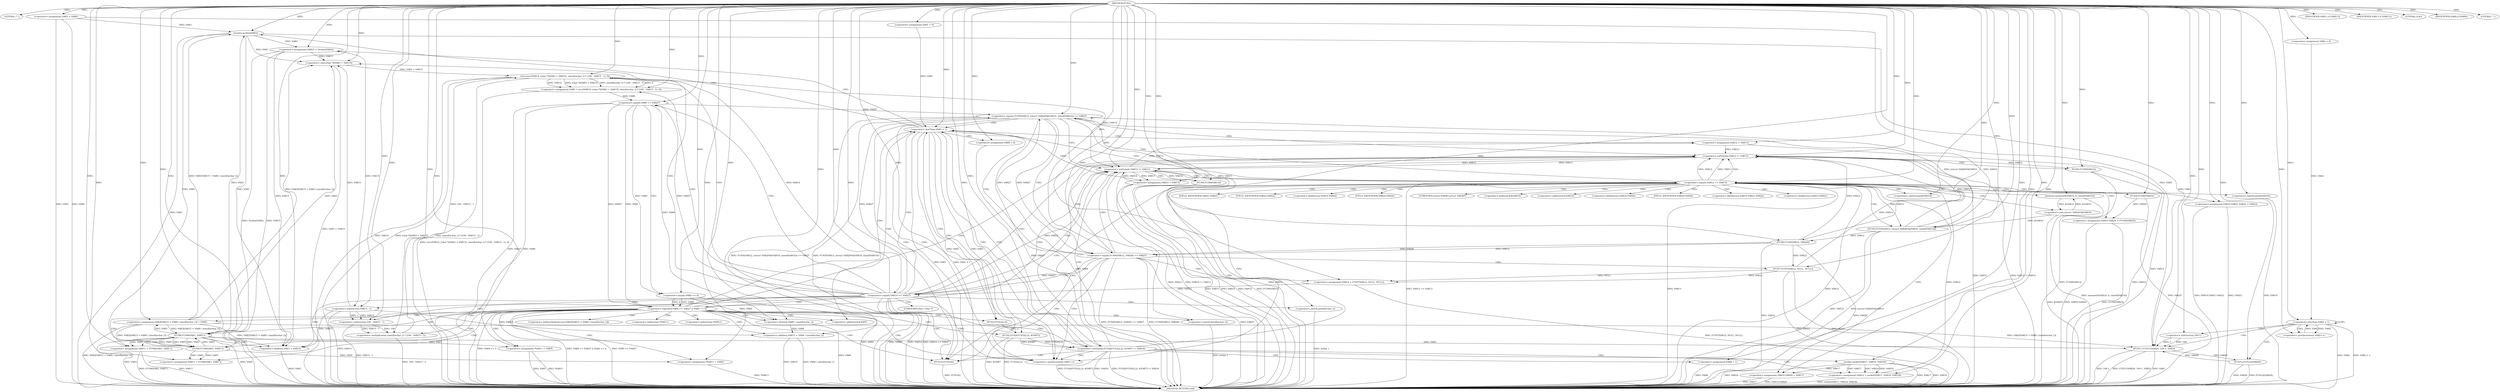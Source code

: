 digraph FUN1 {  
"1000100" [label = "(METHOD,FUN1)" ]
"1000327" [label = "(METHOD_RETURN,void)" ]
"1000105" [label = "(LITERAL,\"\",)" ]
"1000106" [label = "(<operator>.assignment,VAR3 = VAR4)" ]
"1000110" [label = "(<operator>.assignment,VAR1 = 0)" ]
"1000113" [label = "(<operator>.lessThan,VAR1 < 1)" ]
"1000116" [label = "(<operator>.postIncrement,VAR1++)" ]
"1000122" [label = "(<operator>.assignment,VAR8 = 0)" ]
"1000129" [label = "(<operator>.assignment,VAR12 = VAR13)" ]
"1000133" [label = "(<operator>.assignment,VAR14 = VAR13)" ]
"1000137" [label = "(<operator>.assignment,VAR15 = wcslen(VAR3))" ]
"1000139" [label = "(wcslen,wcslen(VAR3))" ]
"1000144" [label = "(<operator>.notEquals,FUN2(FUN3(2,2), &VAR7) != VAR16)" ]
"1000145" [label = "(FUN2,FUN2(FUN3(2,2), &VAR7))" ]
"1000146" [label = "(FUN3,FUN3(2,2))" ]
"1000154" [label = "(<operator>.assignment,VAR8 = 1)" ]
"1000157" [label = "(<operator>.assignment,VAR12 = socket(VAR17, VAR18, VAR19))" ]
"1000159" [label = "(socket,socket(VAR17, VAR18, VAR19))" ]
"1000164" [label = "(<operator>.equals,VAR12 == VAR13)" ]
"1000169" [label = "(memset,memset(&VAR10, 0, sizeof(VAR10)))" ]
"1000173" [label = "(<operator>.sizeOf,sizeof(VAR10))" ]
"1000175" [label = "(<operator>.assignment,VAR10.VAR20 = VAR17)" ]
"1000180" [label = "(<operator>.assignment,VAR10.VAR21.VAR22 = VAR23)" ]
"1000187" [label = "(<operator>.assignment,VAR10.VAR24 = FUN4(VAR25))" ]
"1000191" [label = "(FUN4,FUN4(VAR25))" ]
"1000194" [label = "(<operator>.equals,FUN5(VAR12, (struct VAR26*)&VAR10, sizeof(VAR10)) == VAR27)" ]
"1000195" [label = "(FUN5,FUN5(VAR12, (struct VAR26*)&VAR10, sizeof(VAR10)))" ]
"1000197" [label = "(<operator>.cast,(struct VAR26*)&VAR10)" ]
"1000201" [label = "(<operator>.sizeOf,sizeof(VAR10))" ]
"1000207" [label = "(<operator>.equals,FUN6(VAR12, VAR28) == VAR27)" ]
"1000208" [label = "(FUN6,FUN6(VAR12, VAR28))" ]
"1000214" [label = "(<operator>.assignment,VAR14 = FUN7(VAR12, NULL, NULL))" ]
"1000216" [label = "(FUN7,FUN7(VAR12, NULL, NULL))" ]
"1000221" [label = "(<operator>.equals,VAR14 == VAR27)" ]
"1000226" [label = "(<operator>.assignment,VAR9 = recv(VAR14, (char *)(VAR3 + VAR15), sizeof(wchar_t) * (100 - VAR15 - 1), 0))" ]
"1000228" [label = "(recv,recv(VAR14, (char *)(VAR3 + VAR15), sizeof(wchar_t) * (100 - VAR15 - 1), 0))" ]
"1000230" [label = "(<operator>.cast,(char *)(VAR3 + VAR15))" ]
"1000232" [label = "(<operator>.addition,VAR3 + VAR15)" ]
"1000235" [label = "(<operator>.multiplication,sizeof(wchar_t) * (100 - VAR15 - 1))" ]
"1000236" [label = "(<operator>.sizeOf,sizeof(wchar_t))" ]
"1000238" [label = "(<operator>.subtraction,100 - VAR15 - 1)" ]
"1000240" [label = "(<operator>.subtraction,VAR15 - 1)" ]
"1000245" [label = "(<operator>.logicalOr,VAR9 == VAR27 || VAR9 == 0)" ]
"1000246" [label = "(<operator>.equals,VAR9 == VAR27)" ]
"1000249" [label = "(<operator>.equals,VAR9 == 0)" ]
"1000254" [label = "(<operator>.assignment,VAR3[VAR15 + VAR9 / sizeof(wchar_t)] = VAR5)" ]
"1000257" [label = "(<operator>.addition,VAR15 + VAR9 / sizeof(wchar_t))" ]
"1000259" [label = "(<operator>.division,VAR9 / sizeof(wchar_t))" ]
"1000261" [label = "(<operator>.sizeOf,sizeof(wchar_t))" ]
"1000264" [label = "(<operator>.assignment,VAR11 = FUN8(VAR3, VAR5''))" ]
"1000266" [label = "(FUN8,FUN8(VAR3, VAR5''))" ]
"1000270" [label = "(IDENTIFIER,VAR11,if (VAR11))" ]
"1000272" [label = "(<operator>.assignment,*VAR11 = VAR5)" ]
"1000276" [label = "(<operator>.assignment,VAR11 = FUN8(VAR3, VAR5''))" ]
"1000278" [label = "(FUN8,FUN8(VAR3, VAR5''))" ]
"1000282" [label = "(IDENTIFIER,VAR11,if (VAR11))" ]
"1000284" [label = "(<operator>.assignment,*VAR11 = VAR5)" ]
"1000288" [label = "(LITERAL,0,do)" ]
"1000290" [label = "(<operator>.notEquals,VAR12 != VAR13)" ]
"1000294" [label = "(FUN9,FUN9(VAR12))" ]
"1000297" [label = "(<operator>.notEquals,VAR14 != VAR13)" ]
"1000301" [label = "(FUN9,FUN9(VAR14))" ]
"1000304" [label = "(IDENTIFIER,VAR8,if (VAR8))" ]
"1000306" [label = "(FUN10,FUN10())" ]
"1000308" [label = "(<operator>.assignment,VAR2 = 0)" ]
"1000311" [label = "(<operator>.lessThan,VAR2 < 1)" ]
"1000314" [label = "(<operator>.postIncrement,VAR2++)" ]
"1000318" [label = "(LITERAL,\"\",)" ]
"1000319" [label = "(FUN11,FUN11(VAR29, 100-1, VAR3))" ]
"1000321" [label = "(<operator>.subtraction,100-1)" ]
"1000325" [label = "(FUN12,FUN12(VAR29))" ]
"1000149" [label = "(<operator>.addressOf,&VAR7)" ]
"1000170" [label = "(<operator>.addressOf,&VAR10)" ]
"1000176" [label = "(<operator>.fieldAccess,VAR10.VAR20)" ]
"1000178" [label = "(FIELD_IDENTIFIER,VAR20,VAR20)" ]
"1000181" [label = "(<operator>.fieldAccess,VAR10.VAR21.VAR22)" ]
"1000182" [label = "(<operator>.fieldAccess,VAR10.VAR21)" ]
"1000184" [label = "(FIELD_IDENTIFIER,VAR21,VAR21)" ]
"1000185" [label = "(FIELD_IDENTIFIER,VAR22,VAR22)" ]
"1000188" [label = "(<operator>.fieldAccess,VAR10.VAR24)" ]
"1000190" [label = "(FIELD_IDENTIFIER,VAR24,VAR24)" ]
"1000198" [label = "(UNKNOWN,struct VAR26*,struct VAR26*)" ]
"1000199" [label = "(<operator>.addressOf,&VAR10)" ]
"1000231" [label = "(UNKNOWN,char *,char *)" ]
"1000255" [label = "(<operator>.indirectIndexAccess,VAR3[VAR15 + VAR9 / sizeof(wchar_t)])" ]
"1000273" [label = "(<operator>.indirection,*VAR11)" ]
"1000285" [label = "(<operator>.indirection,*VAR11)" ]
  "1000207" -> "1000327"  [ label = "DDG: FUN6(VAR12, VAR28) == VAR27"] 
  "1000245" -> "1000327"  [ label = "DDG: VAR9 == VAR27 || VAR9 == 0"] 
  "1000257" -> "1000327"  [ label = "DDG: VAR9 / sizeof(wchar_t)"] 
  "1000325" -> "1000327"  [ label = "DDG: VAR29"] 
  "1000187" -> "1000327"  [ label = "DDG: VAR10.VAR24"] 
  "1000246" -> "1000327"  [ label = "DDG: VAR27"] 
  "1000157" -> "1000327"  [ label = "DDG: socket(VAR17, VAR18, VAR19)"] 
  "1000129" -> "1000327"  [ label = "DDG: VAR12"] 
  "1000164" -> "1000327"  [ label = "DDG: VAR12 == VAR13"] 
  "1000259" -> "1000327"  [ label = "DDG: VAR9"] 
  "1000180" -> "1000327"  [ label = "DDG: VAR23"] 
  "1000297" -> "1000327"  [ label = "DDG: VAR14"] 
  "1000290" -> "1000327"  [ label = "DDG: VAR12"] 
  "1000311" -> "1000327"  [ label = "DDG: VAR2"] 
  "1000221" -> "1000327"  [ label = "DDG: VAR14 == VAR27"] 
  "1000194" -> "1000327"  [ label = "DDG: FUN5(VAR12, (struct VAR26*)&VAR10, sizeof(VAR10)) == VAR27"] 
  "1000221" -> "1000327"  [ label = "DDG: VAR27"] 
  "1000106" -> "1000327"  [ label = "DDG: VAR4"] 
  "1000236" -> "1000327"  [ label = "DDG: wchar_t"] 
  "1000208" -> "1000327"  [ label = "DDG: VAR12"] 
  "1000284" -> "1000327"  [ label = "DDG: *VAR11"] 
  "1000208" -> "1000327"  [ label = "DDG: VAR28"] 
  "1000106" -> "1000327"  [ label = "DDG: VAR3"] 
  "1000294" -> "1000327"  [ label = "DDG: FUN9(VAR12)"] 
  "1000144" -> "1000327"  [ label = "DDG: VAR16"] 
  "1000232" -> "1000327"  [ label = "DDG: VAR3"] 
  "1000290" -> "1000327"  [ label = "DDG: VAR12 != VAR13"] 
  "1000169" -> "1000327"  [ label = "DDG: memset(&VAR10, 0, sizeof(VAR10))"] 
  "1000228" -> "1000327"  [ label = "DDG: sizeof(wchar_t) * (100 - VAR15 - 1)"] 
  "1000278" -> "1000327"  [ label = "DDG: VAR5"] 
  "1000214" -> "1000327"  [ label = "DDG: FUN7(VAR12, NULL, NULL)"] 
  "1000284" -> "1000327"  [ label = "DDG: VAR5"] 
  "1000175" -> "1000327"  [ label = "DDG: VAR17"] 
  "1000254" -> "1000327"  [ label = "DDG: VAR3[VAR15 + VAR9 / sizeof(wchar_t)]"] 
  "1000297" -> "1000327"  [ label = "DDG: VAR13"] 
  "1000216" -> "1000327"  [ label = "DDG: NULL"] 
  "1000238" -> "1000327"  [ label = "DDG: VAR15 - 1"] 
  "1000216" -> "1000327"  [ label = "DDG: VAR12"] 
  "1000311" -> "1000327"  [ label = "DDG: VAR2 < 1"] 
  "1000159" -> "1000327"  [ label = "DDG: VAR17"] 
  "1000226" -> "1000327"  [ label = "DDG: recv(VAR14, (char *)(VAR3 + VAR15), sizeof(wchar_t) * (100 - VAR15 - 1), 0)"] 
  "1000319" -> "1000327"  [ label = "DDG: FUN11(VAR29, 100-1, VAR3)"] 
  "1000235" -> "1000327"  [ label = "DDG: 100 - VAR15 - 1"] 
  "1000113" -> "1000327"  [ label = "DDG: VAR1"] 
  "1000122" -> "1000327"  [ label = "DDG: VAR8"] 
  "1000137" -> "1000327"  [ label = "DDG: wcslen(VAR3)"] 
  "1000164" -> "1000327"  [ label = "DDG: VAR13"] 
  "1000139" -> "1000327"  [ label = "DDG: VAR3"] 
  "1000194" -> "1000327"  [ label = "DDG: FUN5(VAR12, (struct VAR26*)&VAR10, sizeof(VAR10))"] 
  "1000228" -> "1000327"  [ label = "DDG: VAR14"] 
  "1000154" -> "1000327"  [ label = "DDG: VAR8"] 
  "1000144" -> "1000327"  [ label = "DDG: FUN2(FUN3(2,2), &VAR7) != VAR16"] 
  "1000133" -> "1000327"  [ label = "DDG: VAR14"] 
  "1000180" -> "1000327"  [ label = "DDG: VAR10.VAR21.VAR22"] 
  "1000301" -> "1000327"  [ label = "DDG: FUN9(VAR14)"] 
  "1000187" -> "1000327"  [ label = "DDG: FUN4(VAR25)"] 
  "1000194" -> "1000327"  [ label = "DDG: VAR27"] 
  "1000221" -> "1000327"  [ label = "DDG: VAR14"] 
  "1000207" -> "1000327"  [ label = "DDG: FUN6(VAR12, VAR28)"] 
  "1000145" -> "1000327"  [ label = "DDG: &VAR7"] 
  "1000175" -> "1000327"  [ label = "DDG: VAR10.VAR20"] 
  "1000257" -> "1000327"  [ label = "DDG: VAR15"] 
  "1000306" -> "1000327"  [ label = "DDG: FUN10()"] 
  "1000301" -> "1000327"  [ label = "DDG: VAR14"] 
  "1000276" -> "1000327"  [ label = "DDG: FUN8(VAR3, VAR5'')"] 
  "1000297" -> "1000327"  [ label = "DDG: VAR14 != VAR13"] 
  "1000261" -> "1000327"  [ label = "DDG: wchar_t"] 
  "1000294" -> "1000327"  [ label = "DDG: VAR12"] 
  "1000195" -> "1000327"  [ label = "DDG: (struct VAR26*)&VAR10"] 
  "1000197" -> "1000327"  [ label = "DDG: &VAR10"] 
  "1000272" -> "1000327"  [ label = "DDG: *VAR11"] 
  "1000319" -> "1000327"  [ label = "DDG: VAR3"] 
  "1000230" -> "1000327"  [ label = "DDG: VAR3 + VAR15"] 
  "1000133" -> "1000327"  [ label = "DDG: VAR13"] 
  "1000113" -> "1000327"  [ label = "DDG: VAR1 < 1"] 
  "1000207" -> "1000327"  [ label = "DDG: VAR27"] 
  "1000325" -> "1000327"  [ label = "DDG: FUN12(VAR29)"] 
  "1000228" -> "1000327"  [ label = "DDG: (char *)(VAR3 + VAR15)"] 
  "1000276" -> "1000327"  [ label = "DDG: VAR11"] 
  "1000144" -> "1000327"  [ label = "DDG: FUN2(FUN3(2,2), &VAR7)"] 
  "1000249" -> "1000327"  [ label = "DDG: VAR9"] 
  "1000319" -> "1000327"  [ label = "DDG: 100-1"] 
  "1000137" -> "1000327"  [ label = "DDG: VAR15"] 
  "1000195" -> "1000327"  [ label = "DDG: VAR12"] 
  "1000159" -> "1000327"  [ label = "DDG: VAR19"] 
  "1000245" -> "1000327"  [ label = "DDG: VAR9 == VAR27"] 
  "1000145" -> "1000327"  [ label = "DDG: FUN3(2,2)"] 
  "1000240" -> "1000327"  [ label = "DDG: VAR15"] 
  "1000159" -> "1000327"  [ label = "DDG: VAR18"] 
  "1000191" -> "1000327"  [ label = "DDG: VAR25"] 
  "1000278" -> "1000327"  [ label = "DDG: VAR3"] 
  "1000246" -> "1000327"  [ label = "DDG: VAR9"] 
  "1000245" -> "1000327"  [ label = "DDG: VAR9 == 0"] 
  "1000201" -> "1000327"  [ label = "DDG: VAR10"] 
  "1000164" -> "1000327"  [ label = "DDG: VAR12"] 
  "1000100" -> "1000105"  [ label = "DDG: "] 
  "1000100" -> "1000106"  [ label = "DDG: "] 
  "1000100" -> "1000110"  [ label = "DDG: "] 
  "1000116" -> "1000113"  [ label = "DDG: VAR1"] 
  "1000110" -> "1000113"  [ label = "DDG: VAR1"] 
  "1000100" -> "1000113"  [ label = "DDG: "] 
  "1000113" -> "1000116"  [ label = "DDG: VAR1"] 
  "1000100" -> "1000116"  [ label = "DDG: "] 
  "1000100" -> "1000122"  [ label = "DDG: "] 
  "1000297" -> "1000129"  [ label = "DDG: VAR13"] 
  "1000100" -> "1000129"  [ label = "DDG: "] 
  "1000100" -> "1000133"  [ label = "DDG: "] 
  "1000297" -> "1000133"  [ label = "DDG: VAR13"] 
  "1000139" -> "1000137"  [ label = "DDG: VAR3"] 
  "1000100" -> "1000137"  [ label = "DDG: "] 
  "1000254" -> "1000139"  [ label = "DDG: VAR3[VAR15 + VAR9 / sizeof(wchar_t)]"] 
  "1000278" -> "1000139"  [ label = "DDG: VAR3"] 
  "1000106" -> "1000139"  [ label = "DDG: VAR3"] 
  "1000100" -> "1000139"  [ label = "DDG: "] 
  "1000145" -> "1000144"  [ label = "DDG: FUN3(2,2)"] 
  "1000145" -> "1000144"  [ label = "DDG: &VAR7"] 
  "1000146" -> "1000145"  [ label = "DDG: 2"] 
  "1000100" -> "1000146"  [ label = "DDG: "] 
  "1000100" -> "1000144"  [ label = "DDG: "] 
  "1000100" -> "1000154"  [ label = "DDG: "] 
  "1000159" -> "1000157"  [ label = "DDG: VAR17"] 
  "1000159" -> "1000157"  [ label = "DDG: VAR18"] 
  "1000159" -> "1000157"  [ label = "DDG: VAR19"] 
  "1000100" -> "1000157"  [ label = "DDG: "] 
  "1000100" -> "1000159"  [ label = "DDG: "] 
  "1000157" -> "1000164"  [ label = "DDG: VAR12"] 
  "1000100" -> "1000164"  [ label = "DDG: "] 
  "1000297" -> "1000164"  [ label = "DDG: VAR13"] 
  "1000197" -> "1000169"  [ label = "DDG: &VAR10"] 
  "1000100" -> "1000169"  [ label = "DDG: "] 
  "1000100" -> "1000173"  [ label = "DDG: "] 
  "1000159" -> "1000175"  [ label = "DDG: VAR17"] 
  "1000100" -> "1000175"  [ label = "DDG: "] 
  "1000100" -> "1000180"  [ label = "DDG: "] 
  "1000191" -> "1000187"  [ label = "DDG: VAR25"] 
  "1000100" -> "1000191"  [ label = "DDG: "] 
  "1000195" -> "1000194"  [ label = "DDG: VAR12"] 
  "1000195" -> "1000194"  [ label = "DDG: (struct VAR26*)&VAR10"] 
  "1000164" -> "1000195"  [ label = "DDG: VAR12"] 
  "1000100" -> "1000195"  [ label = "DDG: "] 
  "1000197" -> "1000195"  [ label = "DDG: &VAR10"] 
  "1000169" -> "1000197"  [ label = "DDG: &VAR10"] 
  "1000100" -> "1000201"  [ label = "DDG: "] 
  "1000246" -> "1000194"  [ label = "DDG: VAR27"] 
  "1000221" -> "1000194"  [ label = "DDG: VAR27"] 
  "1000207" -> "1000194"  [ label = "DDG: VAR27"] 
  "1000100" -> "1000194"  [ label = "DDG: "] 
  "1000208" -> "1000207"  [ label = "DDG: VAR12"] 
  "1000208" -> "1000207"  [ label = "DDG: VAR28"] 
  "1000195" -> "1000208"  [ label = "DDG: VAR12"] 
  "1000100" -> "1000208"  [ label = "DDG: "] 
  "1000194" -> "1000207"  [ label = "DDG: VAR27"] 
  "1000100" -> "1000207"  [ label = "DDG: "] 
  "1000216" -> "1000214"  [ label = "DDG: VAR12"] 
  "1000216" -> "1000214"  [ label = "DDG: NULL"] 
  "1000100" -> "1000214"  [ label = "DDG: "] 
  "1000208" -> "1000216"  [ label = "DDG: VAR12"] 
  "1000100" -> "1000216"  [ label = "DDG: "] 
  "1000214" -> "1000221"  [ label = "DDG: VAR14"] 
  "1000100" -> "1000221"  [ label = "DDG: "] 
  "1000207" -> "1000221"  [ label = "DDG: VAR27"] 
  "1000228" -> "1000226"  [ label = "DDG: VAR14"] 
  "1000228" -> "1000226"  [ label = "DDG: (char *)(VAR3 + VAR15)"] 
  "1000228" -> "1000226"  [ label = "DDG: sizeof(wchar_t) * (100 - VAR15 - 1)"] 
  "1000228" -> "1000226"  [ label = "DDG: 0"] 
  "1000100" -> "1000226"  [ label = "DDG: "] 
  "1000221" -> "1000228"  [ label = "DDG: VAR14"] 
  "1000100" -> "1000228"  [ label = "DDG: "] 
  "1000230" -> "1000228"  [ label = "DDG: VAR3 + VAR15"] 
  "1000254" -> "1000230"  [ label = "DDG: VAR3[VAR15 + VAR9 / sizeof(wchar_t)]"] 
  "1000139" -> "1000230"  [ label = "DDG: VAR3"] 
  "1000278" -> "1000230"  [ label = "DDG: VAR3"] 
  "1000100" -> "1000230"  [ label = "DDG: "] 
  "1000137" -> "1000230"  [ label = "DDG: VAR15"] 
  "1000240" -> "1000230"  [ label = "DDG: VAR15"] 
  "1000254" -> "1000232"  [ label = "DDG: VAR3[VAR15 + VAR9 / sizeof(wchar_t)]"] 
  "1000139" -> "1000232"  [ label = "DDG: VAR3"] 
  "1000278" -> "1000232"  [ label = "DDG: VAR3"] 
  "1000100" -> "1000232"  [ label = "DDG: "] 
  "1000137" -> "1000232"  [ label = "DDG: VAR15"] 
  "1000240" -> "1000232"  [ label = "DDG: VAR15"] 
  "1000235" -> "1000228"  [ label = "DDG: 100 - VAR15 - 1"] 
  "1000100" -> "1000235"  [ label = "DDG: "] 
  "1000100" -> "1000236"  [ label = "DDG: "] 
  "1000238" -> "1000235"  [ label = "DDG: 100"] 
  "1000238" -> "1000235"  [ label = "DDG: VAR15 - 1"] 
  "1000100" -> "1000238"  [ label = "DDG: "] 
  "1000240" -> "1000238"  [ label = "DDG: VAR15"] 
  "1000240" -> "1000238"  [ label = "DDG: 1"] 
  "1000100" -> "1000240"  [ label = "DDG: "] 
  "1000137" -> "1000240"  [ label = "DDG: VAR15"] 
  "1000246" -> "1000245"  [ label = "DDG: VAR9"] 
  "1000246" -> "1000245"  [ label = "DDG: VAR27"] 
  "1000226" -> "1000246"  [ label = "DDG: VAR9"] 
  "1000100" -> "1000246"  [ label = "DDG: "] 
  "1000221" -> "1000246"  [ label = "DDG: VAR27"] 
  "1000249" -> "1000245"  [ label = "DDG: VAR9"] 
  "1000249" -> "1000245"  [ label = "DDG: 0"] 
  "1000246" -> "1000249"  [ label = "DDG: VAR9"] 
  "1000100" -> "1000249"  [ label = "DDG: "] 
  "1000278" -> "1000254"  [ label = "DDG: VAR5"] 
  "1000100" -> "1000254"  [ label = "DDG: "] 
  "1000240" -> "1000257"  [ label = "DDG: VAR15"] 
  "1000100" -> "1000257"  [ label = "DDG: "] 
  "1000259" -> "1000257"  [ label = "DDG: VAR9"] 
  "1000249" -> "1000259"  [ label = "DDG: VAR9"] 
  "1000246" -> "1000259"  [ label = "DDG: VAR9"] 
  "1000100" -> "1000259"  [ label = "DDG: "] 
  "1000100" -> "1000261"  [ label = "DDG: "] 
  "1000266" -> "1000264"  [ label = "DDG: VAR3"] 
  "1000266" -> "1000264"  [ label = "DDG: VAR5"] 
  "1000100" -> "1000264"  [ label = "DDG: "] 
  "1000254" -> "1000266"  [ label = "DDG: VAR3[VAR15 + VAR9 / sizeof(wchar_t)]"] 
  "1000100" -> "1000266"  [ label = "DDG: "] 
  "1000139" -> "1000266"  [ label = "DDG: VAR3"] 
  "1000278" -> "1000266"  [ label = "DDG: VAR3"] 
  "1000278" -> "1000266"  [ label = "DDG: VAR5"] 
  "1000100" -> "1000270"  [ label = "DDG: "] 
  "1000266" -> "1000272"  [ label = "DDG: VAR5"] 
  "1000100" -> "1000272"  [ label = "DDG: "] 
  "1000278" -> "1000276"  [ label = "DDG: VAR3"] 
  "1000278" -> "1000276"  [ label = "DDG: VAR5"] 
  "1000100" -> "1000276"  [ label = "DDG: "] 
  "1000254" -> "1000278"  [ label = "DDG: VAR3[VAR15 + VAR9 / sizeof(wchar_t)]"] 
  "1000266" -> "1000278"  [ label = "DDG: VAR3"] 
  "1000100" -> "1000278"  [ label = "DDG: "] 
  "1000266" -> "1000278"  [ label = "DDG: VAR5"] 
  "1000100" -> "1000282"  [ label = "DDG: "] 
  "1000278" -> "1000284"  [ label = "DDG: VAR5"] 
  "1000100" -> "1000284"  [ label = "DDG: "] 
  "1000100" -> "1000288"  [ label = "DDG: "] 
  "1000129" -> "1000290"  [ label = "DDG: VAR12"] 
  "1000208" -> "1000290"  [ label = "DDG: VAR12"] 
  "1000216" -> "1000290"  [ label = "DDG: VAR12"] 
  "1000195" -> "1000290"  [ label = "DDG: VAR12"] 
  "1000164" -> "1000290"  [ label = "DDG: VAR12"] 
  "1000100" -> "1000290"  [ label = "DDG: "] 
  "1000164" -> "1000290"  [ label = "DDG: VAR13"] 
  "1000297" -> "1000290"  [ label = "DDG: VAR13"] 
  "1000290" -> "1000294"  [ label = "DDG: VAR12"] 
  "1000100" -> "1000294"  [ label = "DDG: "] 
  "1000221" -> "1000297"  [ label = "DDG: VAR14"] 
  "1000228" -> "1000297"  [ label = "DDG: VAR14"] 
  "1000133" -> "1000297"  [ label = "DDG: VAR14"] 
  "1000100" -> "1000297"  [ label = "DDG: "] 
  "1000290" -> "1000297"  [ label = "DDG: VAR13"] 
  "1000297" -> "1000301"  [ label = "DDG: VAR14"] 
  "1000100" -> "1000301"  [ label = "DDG: "] 
  "1000100" -> "1000304"  [ label = "DDG: "] 
  "1000100" -> "1000306"  [ label = "DDG: "] 
  "1000100" -> "1000308"  [ label = "DDG: "] 
  "1000308" -> "1000311"  [ label = "DDG: VAR2"] 
  "1000314" -> "1000311"  [ label = "DDG: VAR2"] 
  "1000100" -> "1000311"  [ label = "DDG: "] 
  "1000311" -> "1000314"  [ label = "DDG: VAR2"] 
  "1000100" -> "1000314"  [ label = "DDG: "] 
  "1000100" -> "1000318"  [ label = "DDG: "] 
  "1000325" -> "1000319"  [ label = "DDG: VAR29"] 
  "1000100" -> "1000319"  [ label = "DDG: "] 
  "1000321" -> "1000319"  [ label = "DDG: 100"] 
  "1000321" -> "1000319"  [ label = "DDG: 1"] 
  "1000100" -> "1000321"  [ label = "DDG: "] 
  "1000254" -> "1000319"  [ label = "DDG: VAR3[VAR15 + VAR9 / sizeof(wchar_t)]"] 
  "1000139" -> "1000319"  [ label = "DDG: VAR3"] 
  "1000278" -> "1000319"  [ label = "DDG: VAR3"] 
  "1000106" -> "1000319"  [ label = "DDG: VAR3"] 
  "1000319" -> "1000325"  [ label = "DDG: VAR29"] 
  "1000100" -> "1000325"  [ label = "DDG: "] 
  "1000113" -> "1000139"  [ label = "CDG: "] 
  "1000113" -> "1000133"  [ label = "CDG: "] 
  "1000113" -> "1000144"  [ label = "CDG: "] 
  "1000113" -> "1000149"  [ label = "CDG: "] 
  "1000113" -> "1000122"  [ label = "CDG: "] 
  "1000113" -> "1000145"  [ label = "CDG: "] 
  "1000113" -> "1000146"  [ label = "CDG: "] 
  "1000113" -> "1000137"  [ label = "CDG: "] 
  "1000113" -> "1000129"  [ label = "CDG: "] 
  "1000144" -> "1000164"  [ label = "CDG: "] 
  "1000144" -> "1000157"  [ label = "CDG: "] 
  "1000144" -> "1000154"  [ label = "CDG: "] 
  "1000144" -> "1000159"  [ label = "CDG: "] 
  "1000144" -> "1000116"  [ label = "CDG: "] 
  "1000144" -> "1000297"  [ label = "CDG: "] 
  "1000144" -> "1000290"  [ label = "CDG: "] 
  "1000144" -> "1000113"  [ label = "CDG: "] 
  "1000144" -> "1000306"  [ label = "CDG: "] 
  "1000164" -> "1000191"  [ label = "CDG: "] 
  "1000164" -> "1000199"  [ label = "CDG: "] 
  "1000164" -> "1000182"  [ label = "CDG: "] 
  "1000164" -> "1000197"  [ label = "CDG: "] 
  "1000164" -> "1000180"  [ label = "CDG: "] 
  "1000164" -> "1000188"  [ label = "CDG: "] 
  "1000164" -> "1000190"  [ label = "CDG: "] 
  "1000164" -> "1000175"  [ label = "CDG: "] 
  "1000164" -> "1000201"  [ label = "CDG: "] 
  "1000164" -> "1000194"  [ label = "CDG: "] 
  "1000164" -> "1000176"  [ label = "CDG: "] 
  "1000164" -> "1000198"  [ label = "CDG: "] 
  "1000164" -> "1000187"  [ label = "CDG: "] 
  "1000164" -> "1000185"  [ label = "CDG: "] 
  "1000164" -> "1000195"  [ label = "CDG: "] 
  "1000164" -> "1000169"  [ label = "CDG: "] 
  "1000164" -> "1000178"  [ label = "CDG: "] 
  "1000164" -> "1000173"  [ label = "CDG: "] 
  "1000164" -> "1000170"  [ label = "CDG: "] 
  "1000164" -> "1000184"  [ label = "CDG: "] 
  "1000164" -> "1000181"  [ label = "CDG: "] 
  "1000164" -> "1000116"  [ label = "CDG: "] 
  "1000164" -> "1000297"  [ label = "CDG: "] 
  "1000164" -> "1000290"  [ label = "CDG: "] 
  "1000164" -> "1000113"  [ label = "CDG: "] 
  "1000164" -> "1000306"  [ label = "CDG: "] 
  "1000194" -> "1000208"  [ label = "CDG: "] 
  "1000194" -> "1000207"  [ label = "CDG: "] 
  "1000194" -> "1000116"  [ label = "CDG: "] 
  "1000194" -> "1000297"  [ label = "CDG: "] 
  "1000194" -> "1000290"  [ label = "CDG: "] 
  "1000194" -> "1000113"  [ label = "CDG: "] 
  "1000194" -> "1000306"  [ label = "CDG: "] 
  "1000207" -> "1000221"  [ label = "CDG: "] 
  "1000207" -> "1000216"  [ label = "CDG: "] 
  "1000207" -> "1000214"  [ label = "CDG: "] 
  "1000207" -> "1000116"  [ label = "CDG: "] 
  "1000207" -> "1000297"  [ label = "CDG: "] 
  "1000207" -> "1000290"  [ label = "CDG: "] 
  "1000207" -> "1000113"  [ label = "CDG: "] 
  "1000207" -> "1000306"  [ label = "CDG: "] 
  "1000221" -> "1000238"  [ label = "CDG: "] 
  "1000221" -> "1000236"  [ label = "CDG: "] 
  "1000221" -> "1000235"  [ label = "CDG: "] 
  "1000221" -> "1000240"  [ label = "CDG: "] 
  "1000221" -> "1000245"  [ label = "CDG: "] 
  "1000221" -> "1000226"  [ label = "CDG: "] 
  "1000221" -> "1000232"  [ label = "CDG: "] 
  "1000221" -> "1000246"  [ label = "CDG: "] 
  "1000221" -> "1000230"  [ label = "CDG: "] 
  "1000221" -> "1000231"  [ label = "CDG: "] 
  "1000221" -> "1000228"  [ label = "CDG: "] 
  "1000221" -> "1000116"  [ label = "CDG: "] 
  "1000221" -> "1000297"  [ label = "CDG: "] 
  "1000221" -> "1000290"  [ label = "CDG: "] 
  "1000221" -> "1000113"  [ label = "CDG: "] 
  "1000221" -> "1000306"  [ label = "CDG: "] 
  "1000245" -> "1000276"  [ label = "CDG: "] 
  "1000245" -> "1000255"  [ label = "CDG: "] 
  "1000245" -> "1000259"  [ label = "CDG: "] 
  "1000245" -> "1000254"  [ label = "CDG: "] 
  "1000245" -> "1000261"  [ label = "CDG: "] 
  "1000245" -> "1000266"  [ label = "CDG: "] 
  "1000245" -> "1000257"  [ label = "CDG: "] 
  "1000245" -> "1000278"  [ label = "CDG: "] 
  "1000245" -> "1000264"  [ label = "CDG: "] 
  "1000245" -> "1000285"  [ label = "CDG: "] 
  "1000245" -> "1000284"  [ label = "CDG: "] 
  "1000245" -> "1000144"  [ label = "CDG: "] 
  "1000245" -> "1000149"  [ label = "CDG: "] 
  "1000245" -> "1000116"  [ label = "CDG: "] 
  "1000245" -> "1000145"  [ label = "CDG: "] 
  "1000245" -> "1000146"  [ label = "CDG: "] 
  "1000245" -> "1000297"  [ label = "CDG: "] 
  "1000245" -> "1000290"  [ label = "CDG: "] 
  "1000245" -> "1000113"  [ label = "CDG: "] 
  "1000245" -> "1000306"  [ label = "CDG: "] 
  "1000245" -> "1000273"  [ label = "CDG: "] 
  "1000245" -> "1000272"  [ label = "CDG: "] 
  "1000246" -> "1000249"  [ label = "CDG: "] 
  "1000290" -> "1000294"  [ label = "CDG: "] 
  "1000297" -> "1000301"  [ label = "CDG: "] 
  "1000311" -> "1000321"  [ label = "CDG: "] 
  "1000311" -> "1000314"  [ label = "CDG: "] 
  "1000311" -> "1000311"  [ label = "CDG: "] 
  "1000311" -> "1000319"  [ label = "CDG: "] 
  "1000311" -> "1000325"  [ label = "CDG: "] 
}
